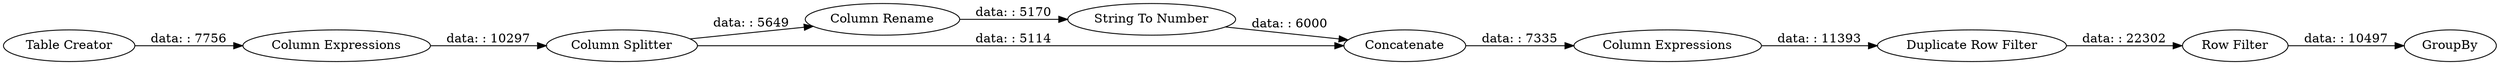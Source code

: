 digraph {
	"3240467842327665915_7" [label="Column Expressions"]
	"3240467842327665915_11" [label=GroupBy]
	"3240467842327665915_2" [label="Column Splitter"]
	"3240467842327665915_1" [label="Table Creator"]
	"3240467842327665915_10" [label="Row Filter"]
	"3240467842327665915_6" [label="Column Rename"]
	"3240467842327665915_4" [label="Column Expressions"]
	"3240467842327665915_8" [label="Duplicate Row Filter"]
	"3240467842327665915_9" [label="String To Number"]
	"3240467842327665915_5" [label=Concatenate]
	"3240467842327665915_8" -> "3240467842327665915_10" [label="data: : 22302"]
	"3240467842327665915_7" -> "3240467842327665915_8" [label="data: : 11393"]
	"3240467842327665915_10" -> "3240467842327665915_11" [label="data: : 10497"]
	"3240467842327665915_1" -> "3240467842327665915_4" [label="data: : 7756"]
	"3240467842327665915_2" -> "3240467842327665915_5" [label="data: : 5114"]
	"3240467842327665915_6" -> "3240467842327665915_9" [label="data: : 5170"]
	"3240467842327665915_4" -> "3240467842327665915_2" [label="data: : 10297"]
	"3240467842327665915_9" -> "3240467842327665915_5" [label="data: : 6000"]
	"3240467842327665915_5" -> "3240467842327665915_7" [label="data: : 7335"]
	"3240467842327665915_2" -> "3240467842327665915_6" [label="data: : 5649"]
	rankdir=LR
}
